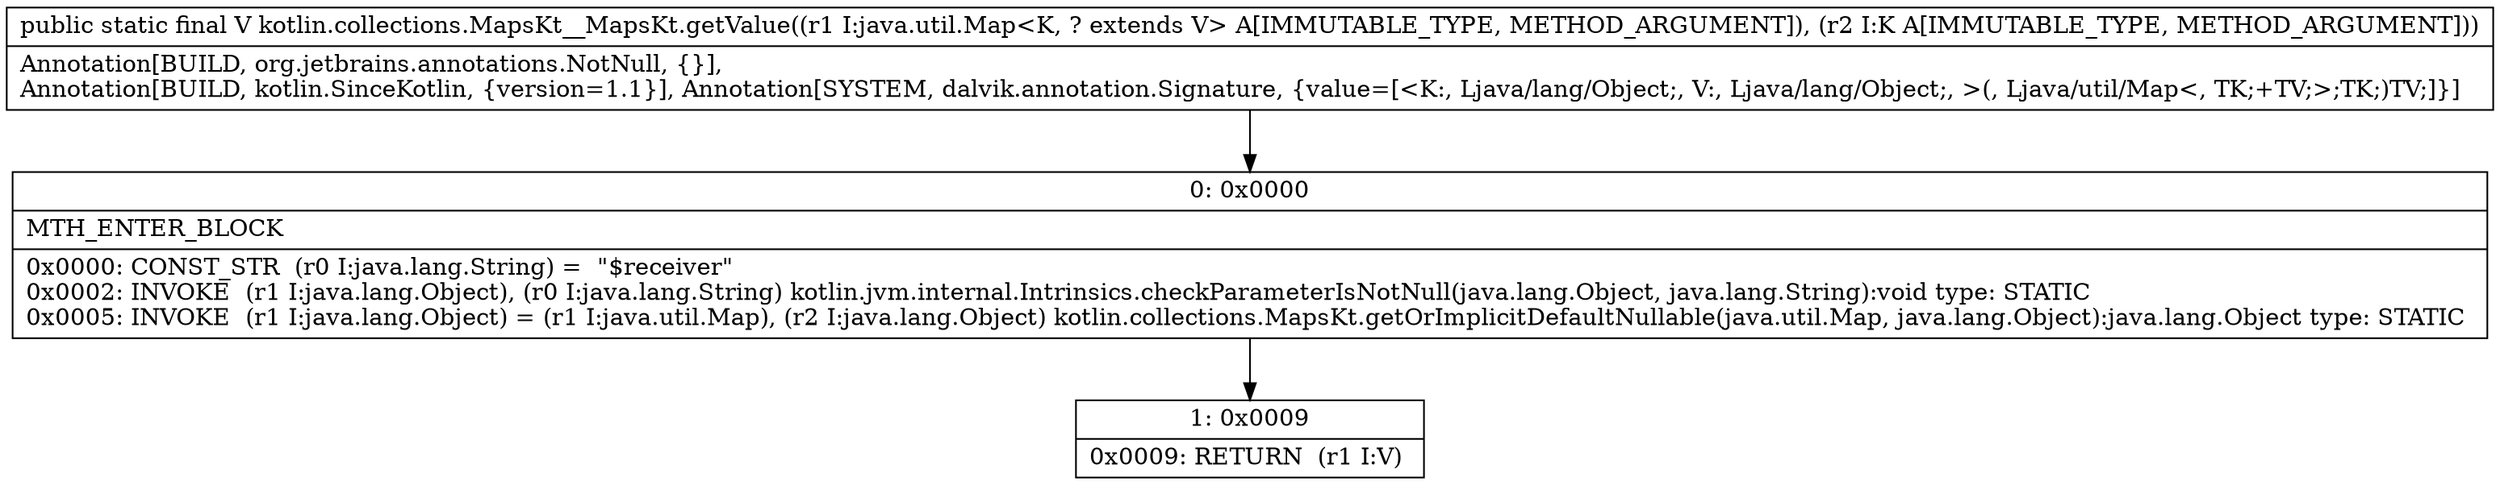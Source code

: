digraph "CFG forkotlin.collections.MapsKt__MapsKt.getValue(Ljava\/util\/Map;Ljava\/lang\/Object;)Ljava\/lang\/Object;" {
Node_0 [shape=record,label="{0\:\ 0x0000|MTH_ENTER_BLOCK\l|0x0000: CONST_STR  (r0 I:java.lang.String) =  \"$receiver\" \l0x0002: INVOKE  (r1 I:java.lang.Object), (r0 I:java.lang.String) kotlin.jvm.internal.Intrinsics.checkParameterIsNotNull(java.lang.Object, java.lang.String):void type: STATIC \l0x0005: INVOKE  (r1 I:java.lang.Object) = (r1 I:java.util.Map), (r2 I:java.lang.Object) kotlin.collections.MapsKt.getOrImplicitDefaultNullable(java.util.Map, java.lang.Object):java.lang.Object type: STATIC \l}"];
Node_1 [shape=record,label="{1\:\ 0x0009|0x0009: RETURN  (r1 I:V) \l}"];
MethodNode[shape=record,label="{public static final V kotlin.collections.MapsKt__MapsKt.getValue((r1 I:java.util.Map\<K, ? extends V\> A[IMMUTABLE_TYPE, METHOD_ARGUMENT]), (r2 I:K A[IMMUTABLE_TYPE, METHOD_ARGUMENT]))  | Annotation[BUILD, org.jetbrains.annotations.NotNull, \{\}], \lAnnotation[BUILD, kotlin.SinceKotlin, \{version=1.1\}], Annotation[SYSTEM, dalvik.annotation.Signature, \{value=[\<K:, Ljava\/lang\/Object;, V:, Ljava\/lang\/Object;, \>(, Ljava\/util\/Map\<, TK;+TV;\>;TK;)TV;]\}]\l}"];
MethodNode -> Node_0;
Node_0 -> Node_1;
}

